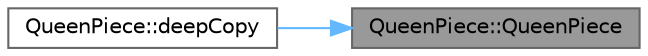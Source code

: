 digraph "QueenPiece::QueenPiece"
{
 // LATEX_PDF_SIZE
  bgcolor="transparent";
  edge [fontname=Helvetica,fontsize=10,labelfontname=Helvetica,labelfontsize=10];
  node [fontname=Helvetica,fontsize=10,shape=box,height=0.2,width=0.4];
  rankdir="RL";
  Node1 [id="Node000001",label="QueenPiece::QueenPiece",height=0.2,width=0.4,color="gray40", fillcolor="grey60", style="filled", fontcolor="black",tooltip="Constructor for QueenPiece."];
  Node1 -> Node2 [id="edge2_Node000001_Node000002",dir="back",color="steelblue1",style="solid",tooltip=" "];
  Node2 [id="Node000002",label="QueenPiece::deepCopy",height=0.2,width=0.4,color="grey40", fillcolor="white", style="filled",URL="$class_queen_piece.html#af587ae9eca39172bfe845e022aca0414",tooltip="Creates a deep copy of the queen piece."];
}
